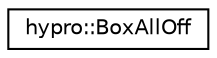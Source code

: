 digraph "Graphical Class Hierarchy"
{
  edge [fontname="Helvetica",fontsize="10",labelfontname="Helvetica",labelfontsize="10"];
  node [fontname="Helvetica",fontsize="10",shape=record];
  rankdir="LR";
  Node1 [label="hypro::BoxAllOff",height=0.2,width=0.4,color="black", fillcolor="white", style="filled",URL="$structhypro_1_1BoxAllOff.html"];
}
